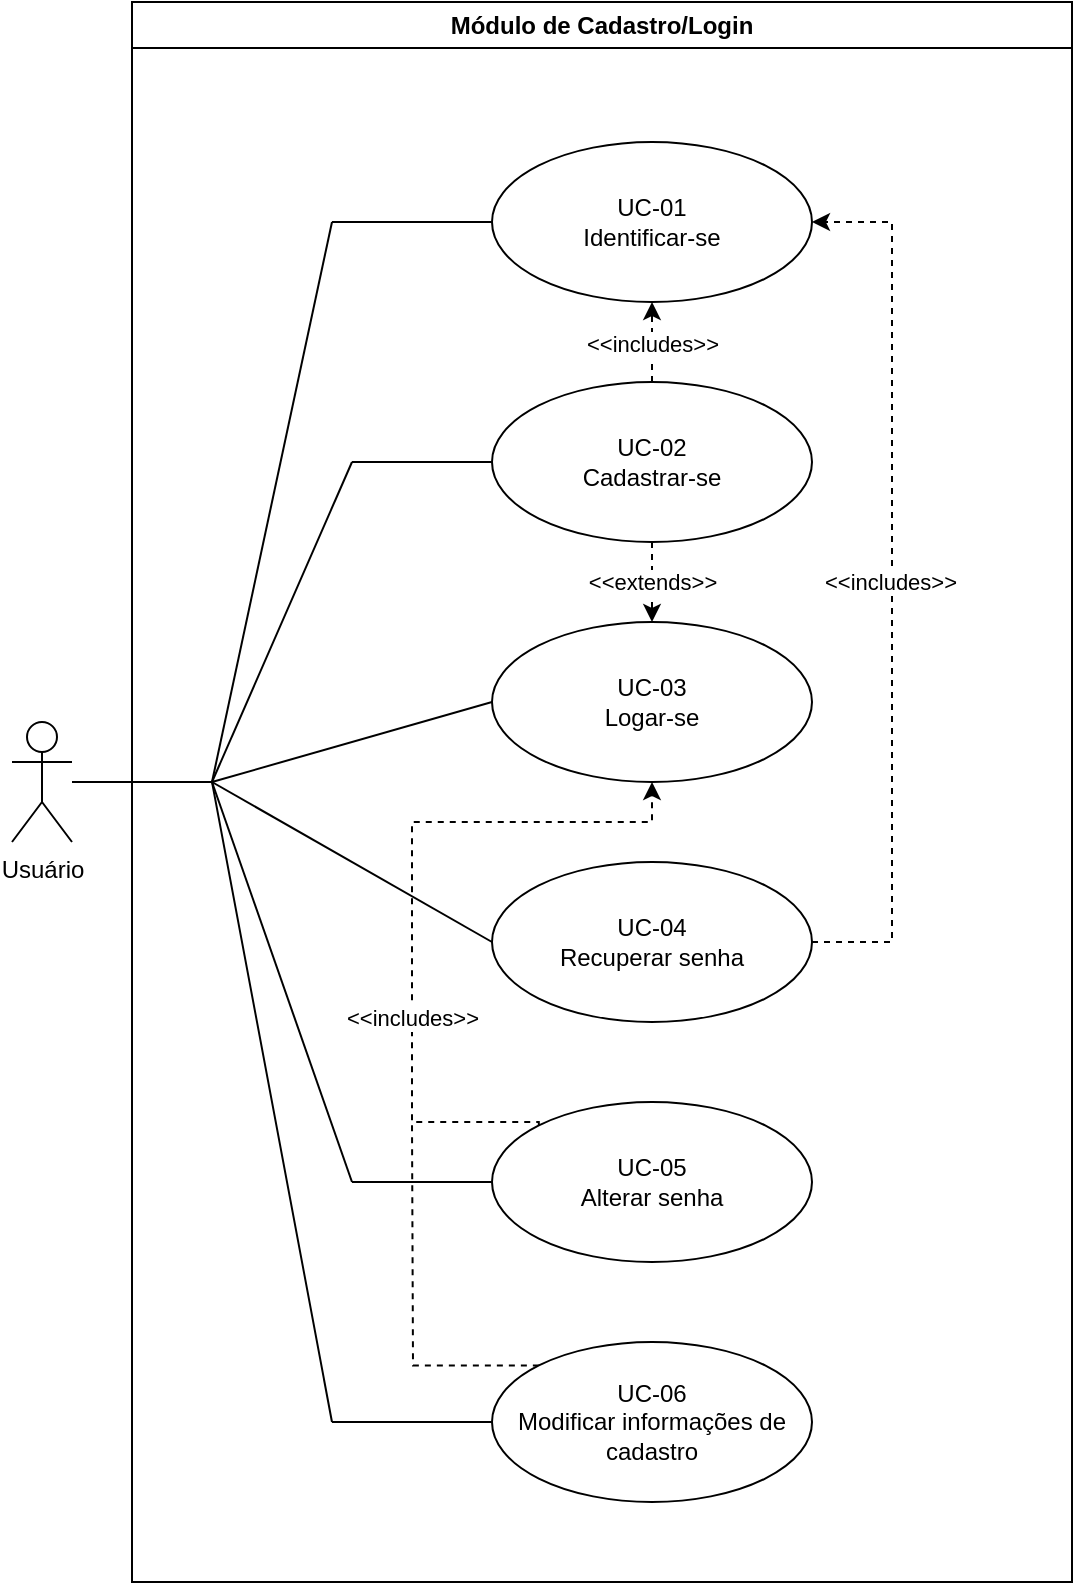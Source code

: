 <mxfile version="24.7.8">
  <diagram name="Page-1" id="magkBhk4KmJtrxDzVgJV">
    <mxGraphModel dx="1498" dy="919" grid="1" gridSize="10" guides="0" tooltips="1" connect="1" arrows="1" fold="1" page="1" pageScale="1" pageWidth="1" pageHeight="1" math="0" shadow="0">
      <root>
        <mxCell id="0" />
        <mxCell id="1" parent="0" />
        <mxCell id="6Fi_e5lVrd8VuNeaOpWh-1" value="Módulo de Cadastro/Login" style="swimlane;whiteSpace=wrap;html=1;" vertex="1" parent="1">
          <mxGeometry x="160" y="10" width="470" height="790" as="geometry" />
        </mxCell>
        <mxCell id="6Fi_e5lVrd8VuNeaOpWh-13" style="edgeStyle=orthogonalEdgeStyle;rounded=0;orthogonalLoop=1;jettySize=auto;html=1;exitX=0.5;exitY=1;exitDx=0;exitDy=0;entryX=0.5;entryY=0;entryDx=0;entryDy=0;dashed=1;" edge="1" parent="6Fi_e5lVrd8VuNeaOpWh-1" source="6Fi_e5lVrd8VuNeaOpWh-6" target="6Fi_e5lVrd8VuNeaOpWh-9">
          <mxGeometry relative="1" as="geometry" />
        </mxCell>
        <mxCell id="6Fi_e5lVrd8VuNeaOpWh-14" value="&amp;lt;&amp;lt;extends&amp;gt;&amp;gt;" style="edgeLabel;html=1;align=center;verticalAlign=middle;resizable=0;points=[];" vertex="1" connectable="0" parent="6Fi_e5lVrd8VuNeaOpWh-13">
          <mxGeometry x="-0.02" relative="1" as="geometry">
            <mxPoint as="offset" />
          </mxGeometry>
        </mxCell>
        <mxCell id="6Fi_e5lVrd8VuNeaOpWh-15" value="&amp;lt;&amp;lt;extends&amp;gt;&amp;gt;" style="edgeLabel;html=1;align=center;verticalAlign=middle;resizable=0;points=[];" vertex="1" connectable="0" parent="6Fi_e5lVrd8VuNeaOpWh-13">
          <mxGeometry x="-0.02" relative="1" as="geometry">
            <mxPoint as="offset" />
          </mxGeometry>
        </mxCell>
        <mxCell id="6Fi_e5lVrd8VuNeaOpWh-17" style="edgeStyle=orthogonalEdgeStyle;rounded=0;orthogonalLoop=1;jettySize=auto;html=1;exitX=0.5;exitY=0;exitDx=0;exitDy=0;entryX=0.5;entryY=1;entryDx=0;entryDy=0;dashed=1;" edge="1" parent="6Fi_e5lVrd8VuNeaOpWh-1" source="6Fi_e5lVrd8VuNeaOpWh-6" target="6Fi_e5lVrd8VuNeaOpWh-16">
          <mxGeometry relative="1" as="geometry" />
        </mxCell>
        <mxCell id="6Fi_e5lVrd8VuNeaOpWh-18" value="&amp;lt;&amp;lt;includes&amp;gt;&amp;gt;" style="edgeLabel;html=1;align=center;verticalAlign=middle;resizable=0;points=[];" vertex="1" connectable="0" parent="6Fi_e5lVrd8VuNeaOpWh-17">
          <mxGeometry x="-0.014" relative="1" as="geometry">
            <mxPoint as="offset" />
          </mxGeometry>
        </mxCell>
        <mxCell id="6Fi_e5lVrd8VuNeaOpWh-6" value="UC-02&lt;div&gt;Cadastrar-se&lt;/div&gt;" style="ellipse;whiteSpace=wrap;html=1;" vertex="1" parent="6Fi_e5lVrd8VuNeaOpWh-1">
          <mxGeometry x="180" y="190" width="160" height="80" as="geometry" />
        </mxCell>
        <mxCell id="6Fi_e5lVrd8VuNeaOpWh-9" value="UC-03&lt;div&gt;Logar&lt;span style=&quot;background-color: initial;&quot;&gt;-se&lt;/span&gt;&lt;/div&gt;" style="ellipse;whiteSpace=wrap;html=1;" vertex="1" parent="6Fi_e5lVrd8VuNeaOpWh-1">
          <mxGeometry x="180" y="310" width="160" height="80" as="geometry" />
        </mxCell>
        <mxCell id="6Fi_e5lVrd8VuNeaOpWh-19" style="edgeStyle=orthogonalEdgeStyle;rounded=0;orthogonalLoop=1;jettySize=auto;html=1;exitX=1;exitY=0.5;exitDx=0;exitDy=0;entryX=1;entryY=0.5;entryDx=0;entryDy=0;dashed=1;" edge="1" parent="6Fi_e5lVrd8VuNeaOpWh-1" source="6Fi_e5lVrd8VuNeaOpWh-10" target="6Fi_e5lVrd8VuNeaOpWh-16">
          <mxGeometry relative="1" as="geometry">
            <Array as="points">
              <mxPoint x="380" y="470" />
              <mxPoint x="380" y="110" />
            </Array>
          </mxGeometry>
        </mxCell>
        <mxCell id="6Fi_e5lVrd8VuNeaOpWh-20" value="&amp;lt;&amp;lt;includes&amp;gt;&amp;gt;" style="edgeLabel;html=1;align=center;verticalAlign=middle;resizable=0;points=[];" vertex="1" connectable="0" parent="6Fi_e5lVrd8VuNeaOpWh-19">
          <mxGeometry x="-0.001" y="1" relative="1" as="geometry">
            <mxPoint as="offset" />
          </mxGeometry>
        </mxCell>
        <mxCell id="6Fi_e5lVrd8VuNeaOpWh-10" value="UC-04&lt;div&gt;Recuperar senha&lt;/div&gt;" style="ellipse;whiteSpace=wrap;html=1;" vertex="1" parent="6Fi_e5lVrd8VuNeaOpWh-1">
          <mxGeometry x="180" y="430" width="160" height="80" as="geometry" />
        </mxCell>
        <mxCell id="6Fi_e5lVrd8VuNeaOpWh-21" style="edgeStyle=orthogonalEdgeStyle;rounded=0;orthogonalLoop=1;jettySize=auto;html=1;exitX=0;exitY=0;exitDx=0;exitDy=0;entryX=0.5;entryY=1;entryDx=0;entryDy=0;dashed=1;" edge="1" parent="6Fi_e5lVrd8VuNeaOpWh-1" source="6Fi_e5lVrd8VuNeaOpWh-11" target="6Fi_e5lVrd8VuNeaOpWh-9">
          <mxGeometry relative="1" as="geometry">
            <Array as="points">
              <mxPoint x="203" y="560" />
              <mxPoint x="140" y="560" />
              <mxPoint x="140" y="410" />
              <mxPoint x="260" y="410" />
            </Array>
          </mxGeometry>
        </mxCell>
        <mxCell id="6Fi_e5lVrd8VuNeaOpWh-22" value="&amp;lt;&amp;lt;includes&amp;gt;&amp;gt;" style="edgeLabel;html=1;align=center;verticalAlign=middle;resizable=0;points=[];" vertex="1" connectable="0" parent="6Fi_e5lVrd8VuNeaOpWh-21">
          <mxGeometry x="0.005" relative="1" as="geometry">
            <mxPoint y="61" as="offset" />
          </mxGeometry>
        </mxCell>
        <mxCell id="6Fi_e5lVrd8VuNeaOpWh-11" value="UC-05&lt;div&gt;Alterar senha&lt;/div&gt;" style="ellipse;whiteSpace=wrap;html=1;" vertex="1" parent="6Fi_e5lVrd8VuNeaOpWh-1">
          <mxGeometry x="180" y="550" width="160" height="80" as="geometry" />
        </mxCell>
        <mxCell id="6Fi_e5lVrd8VuNeaOpWh-23" style="edgeStyle=orthogonalEdgeStyle;rounded=0;orthogonalLoop=1;jettySize=auto;html=1;exitX=0;exitY=0;exitDx=0;exitDy=0;dashed=1;endArrow=none;endFill=0;" edge="1" parent="6Fi_e5lVrd8VuNeaOpWh-1" source="6Fi_e5lVrd8VuNeaOpWh-12">
          <mxGeometry relative="1" as="geometry">
            <mxPoint x="140" y="560" as="targetPoint" />
          </mxGeometry>
        </mxCell>
        <mxCell id="6Fi_e5lVrd8VuNeaOpWh-12" value="UC-06&lt;div&gt;Modificar informações de cadastro&lt;/div&gt;" style="ellipse;whiteSpace=wrap;html=1;" vertex="1" parent="6Fi_e5lVrd8VuNeaOpWh-1">
          <mxGeometry x="180" y="670" width="160" height="80" as="geometry" />
        </mxCell>
        <mxCell id="6Fi_e5lVrd8VuNeaOpWh-16" value="UC-01&lt;div&gt;Identificar-se&lt;/div&gt;" style="ellipse;whiteSpace=wrap;html=1;" vertex="1" parent="6Fi_e5lVrd8VuNeaOpWh-1">
          <mxGeometry x="180" y="70" width="160" height="80" as="geometry" />
        </mxCell>
        <mxCell id="6Fi_e5lVrd8VuNeaOpWh-36" style="edgeStyle=orthogonalEdgeStyle;rounded=0;orthogonalLoop=1;jettySize=auto;html=1;endArrow=none;endFill=0;" edge="1" parent="1" source="6Fi_e5lVrd8VuNeaOpWh-2">
          <mxGeometry relative="1" as="geometry">
            <mxPoint x="200" y="400" as="targetPoint" />
          </mxGeometry>
        </mxCell>
        <mxCell id="6Fi_e5lVrd8VuNeaOpWh-2" value="Usuário" style="shape=umlActor;verticalLabelPosition=bottom;verticalAlign=top;html=1;outlineConnect=0;" vertex="1" parent="1">
          <mxGeometry x="100" y="370" width="30" height="60" as="geometry" />
        </mxCell>
        <mxCell id="6Fi_e5lVrd8VuNeaOpWh-37" value="" style="endArrow=none;html=1;rounded=0;" edge="1" parent="1">
          <mxGeometry width="50" height="50" relative="1" as="geometry">
            <mxPoint x="200" y="400" as="sourcePoint" />
            <mxPoint x="260" y="120" as="targetPoint" />
          </mxGeometry>
        </mxCell>
        <mxCell id="6Fi_e5lVrd8VuNeaOpWh-38" value="" style="endArrow=none;html=1;rounded=0;" edge="1" parent="1">
          <mxGeometry width="50" height="50" relative="1" as="geometry">
            <mxPoint x="200" y="400" as="sourcePoint" />
            <mxPoint x="270" y="240" as="targetPoint" />
          </mxGeometry>
        </mxCell>
        <mxCell id="6Fi_e5lVrd8VuNeaOpWh-39" value="" style="endArrow=none;html=1;rounded=0;entryX=0;entryY=0.5;entryDx=0;entryDy=0;" edge="1" parent="1" target="6Fi_e5lVrd8VuNeaOpWh-9">
          <mxGeometry width="50" height="50" relative="1" as="geometry">
            <mxPoint x="200" y="400" as="sourcePoint" />
            <mxPoint x="240" y="350" as="targetPoint" />
          </mxGeometry>
        </mxCell>
        <mxCell id="6Fi_e5lVrd8VuNeaOpWh-40" value="" style="endArrow=none;html=1;rounded=0;entryX=0;entryY=0.5;entryDx=0;entryDy=0;" edge="1" parent="1" target="6Fi_e5lVrd8VuNeaOpWh-10">
          <mxGeometry width="50" height="50" relative="1" as="geometry">
            <mxPoint x="200" y="400" as="sourcePoint" />
            <mxPoint x="240" y="470" as="targetPoint" />
          </mxGeometry>
        </mxCell>
        <mxCell id="6Fi_e5lVrd8VuNeaOpWh-42" value="" style="endArrow=none;html=1;rounded=0;" edge="1" parent="1">
          <mxGeometry width="50" height="50" relative="1" as="geometry">
            <mxPoint x="270" y="600" as="sourcePoint" />
            <mxPoint x="200" y="400" as="targetPoint" />
          </mxGeometry>
        </mxCell>
        <mxCell id="6Fi_e5lVrd8VuNeaOpWh-43" value="" style="endArrow=none;html=1;rounded=0;entryX=0;entryY=0.5;entryDx=0;entryDy=0;" edge="1" parent="1" target="6Fi_e5lVrd8VuNeaOpWh-11">
          <mxGeometry width="50" height="50" relative="1" as="geometry">
            <mxPoint x="270" y="600" as="sourcePoint" />
            <mxPoint x="250" y="460" as="targetPoint" />
          </mxGeometry>
        </mxCell>
        <mxCell id="6Fi_e5lVrd8VuNeaOpWh-44" value="" style="endArrow=none;html=1;rounded=0;" edge="1" parent="1">
          <mxGeometry width="50" height="50" relative="1" as="geometry">
            <mxPoint x="260" y="720" as="sourcePoint" />
            <mxPoint x="200" y="400" as="targetPoint" />
          </mxGeometry>
        </mxCell>
        <mxCell id="6Fi_e5lVrd8VuNeaOpWh-45" value="" style="endArrow=none;html=1;rounded=0;entryX=0;entryY=0.5;entryDx=0;entryDy=0;" edge="1" parent="1" target="6Fi_e5lVrd8VuNeaOpWh-12">
          <mxGeometry width="50" height="50" relative="1" as="geometry">
            <mxPoint x="260" y="720" as="sourcePoint" />
            <mxPoint x="290" y="530" as="targetPoint" />
          </mxGeometry>
        </mxCell>
        <mxCell id="6Fi_e5lVrd8VuNeaOpWh-46" value="" style="endArrow=none;html=1;rounded=0;entryX=0;entryY=0.5;entryDx=0;entryDy=0;" edge="1" parent="1" target="6Fi_e5lVrd8VuNeaOpWh-16">
          <mxGeometry width="50" height="50" relative="1" as="geometry">
            <mxPoint x="260" y="120" as="sourcePoint" />
            <mxPoint x="220" y="290" as="targetPoint" />
          </mxGeometry>
        </mxCell>
        <mxCell id="6Fi_e5lVrd8VuNeaOpWh-47" value="" style="endArrow=none;html=1;rounded=0;entryX=0;entryY=0.5;entryDx=0;entryDy=0;" edge="1" parent="1" target="6Fi_e5lVrd8VuNeaOpWh-6">
          <mxGeometry width="50" height="50" relative="1" as="geometry">
            <mxPoint x="270" y="240" as="sourcePoint" />
            <mxPoint x="170" y="350" as="targetPoint" />
          </mxGeometry>
        </mxCell>
      </root>
    </mxGraphModel>
  </diagram>
</mxfile>
